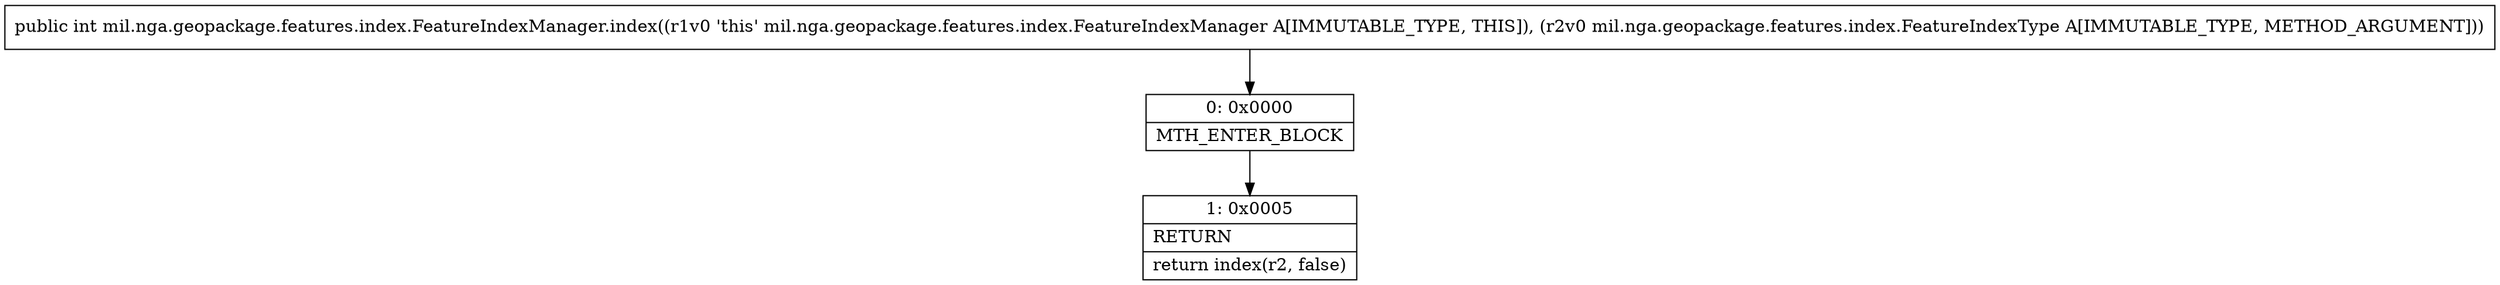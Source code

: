 digraph "CFG formil.nga.geopackage.features.index.FeatureIndexManager.index(Lmil\/nga\/geopackage\/features\/index\/FeatureIndexType;)I" {
Node_0 [shape=record,label="{0\:\ 0x0000|MTH_ENTER_BLOCK\l}"];
Node_1 [shape=record,label="{1\:\ 0x0005|RETURN\l|return index(r2, false)\l}"];
MethodNode[shape=record,label="{public int mil.nga.geopackage.features.index.FeatureIndexManager.index((r1v0 'this' mil.nga.geopackage.features.index.FeatureIndexManager A[IMMUTABLE_TYPE, THIS]), (r2v0 mil.nga.geopackage.features.index.FeatureIndexType A[IMMUTABLE_TYPE, METHOD_ARGUMENT])) }"];
MethodNode -> Node_0;
Node_0 -> Node_1;
}


